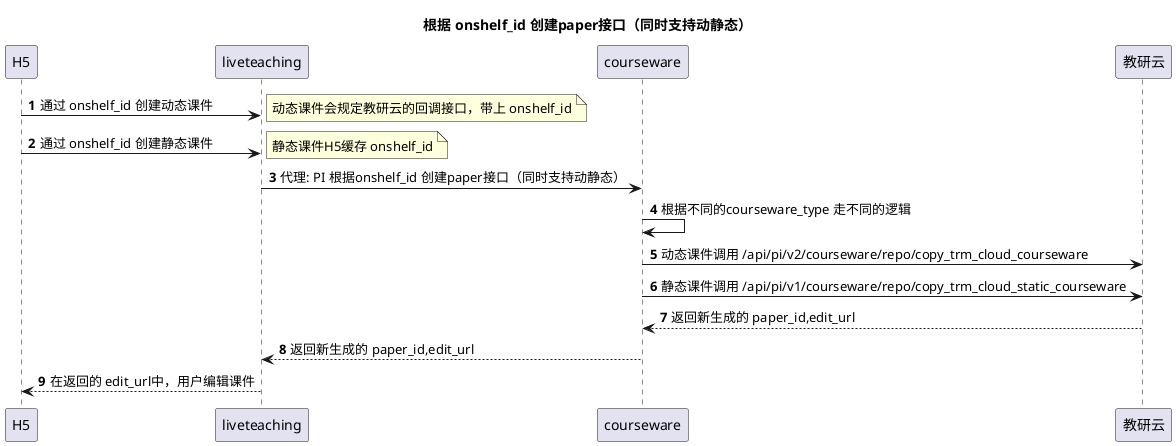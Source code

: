 @startuml
autonumber
title 根据 onshelf_id 创建paper接口（同时支持动静态）
H5 -> liveteaching: 通过 onshelf_id 创建动态课件
note right:动态课件会规定教研云的回调接口，带上 onshelf_id
H5 -> liveteaching: 通过 onshelf_id 创建静态课件
note right:静态课件H5缓存 onshelf_id
liveteaching -> courseware: 代理: PI 根据onshelf_id 创建paper接口（同时支持动静态）
courseware -> courseware: 根据不同的courseware_type 走不同的逻辑
courseware -> 教研云:动态课件调用 /api/pi/v2/courseware/repo/copy_trm_cloud_courseware
courseware -> 教研云:静态课件调用 /api/pi/v1/courseware/repo/copy_trm_cloud_static_courseware
courseware <-- 教研云: 返回新生成的 paper_id,edit_url
courseware --> liveteaching: 返回新生成的 paper_id,edit_url
liveteaching --> H5: 在返回的 edit_url中，用户编辑课件
@enduml